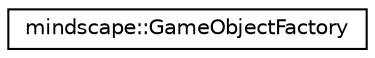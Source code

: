 digraph "Graphical Class Hierarchy"
{
  edge [fontname="Helvetica",fontsize="10",labelfontname="Helvetica",labelfontsize="10"];
  node [fontname="Helvetica",fontsize="10",shape=record];
  rankdir="LR";
  Node1 [label="mindscape::GameObjectFactory",height=0.2,width=0.4,color="black", fillcolor="white", style="filled",URL="$classmindscape_1_1_game_object_factory.html"];
}
